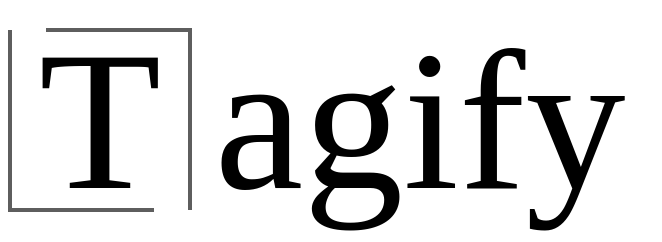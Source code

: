 <mxfile version="13.3.1" type="device"><diagram id="pcyNFov73hSVKJQcHpp5" name="Page-1"><mxGraphModel dx="1106" dy="1003" grid="1" gridSize="10" guides="1" tooltips="1" connect="1" arrows="1" fold="1" page="1" pageScale="1" pageWidth="827" pageHeight="1169" math="0" shadow="0" extFonts="Raleway Light^https://fonts.googleapis.com/css2?family=Raleway:wght@300"><root><mxCell id="0"/><mxCell id="1" parent="0"/><mxCell id="SlZWqzq_YFSizpPccxuL-4" value="" style="shape=mxgraph.pid.fittings.coupling;html=1;pointerEvents=1;align=center;verticalLabelPosition=bottom;verticalAlign=top;dashed=0;fontFamily=Raleway Light;fontSize=100;strokeColor=#5E5E5E;fillColor=none;strokeWidth=2;" parent="1" vertex="1"><mxGeometry x="275" y="435" width="90" height="90" as="geometry"/></mxCell><mxCell id="SlZWqzq_YFSizpPccxuL-1" value="&lt;font&gt;T&lt;/font&gt;" style="text;html=1;strokeColor=none;fillColor=none;align=center;verticalAlign=middle;whiteSpace=wrap;rounded=0;fontFamily=Raleway Light;FType=g;fontSize=100;horizontal=1;" parent="1" vertex="1"><mxGeometry x="270" y="430" width="100" height="100" as="geometry"/></mxCell><mxCell id="SlZWqzq_YFSizpPccxuL-2" value="&lt;font&gt;agify&lt;/font&gt;" style="text;html=1;strokeColor=none;fillColor=none;align=center;verticalAlign=middle;whiteSpace=wrap;rounded=0;fontFamily=Raleway Light;FType=w;fontSize=100;horizontal=1;" parent="1" vertex="1"><mxGeometry x="360" y="430" width="240" height="100" as="geometry"/></mxCell></root></mxGraphModel></diagram></mxfile>
